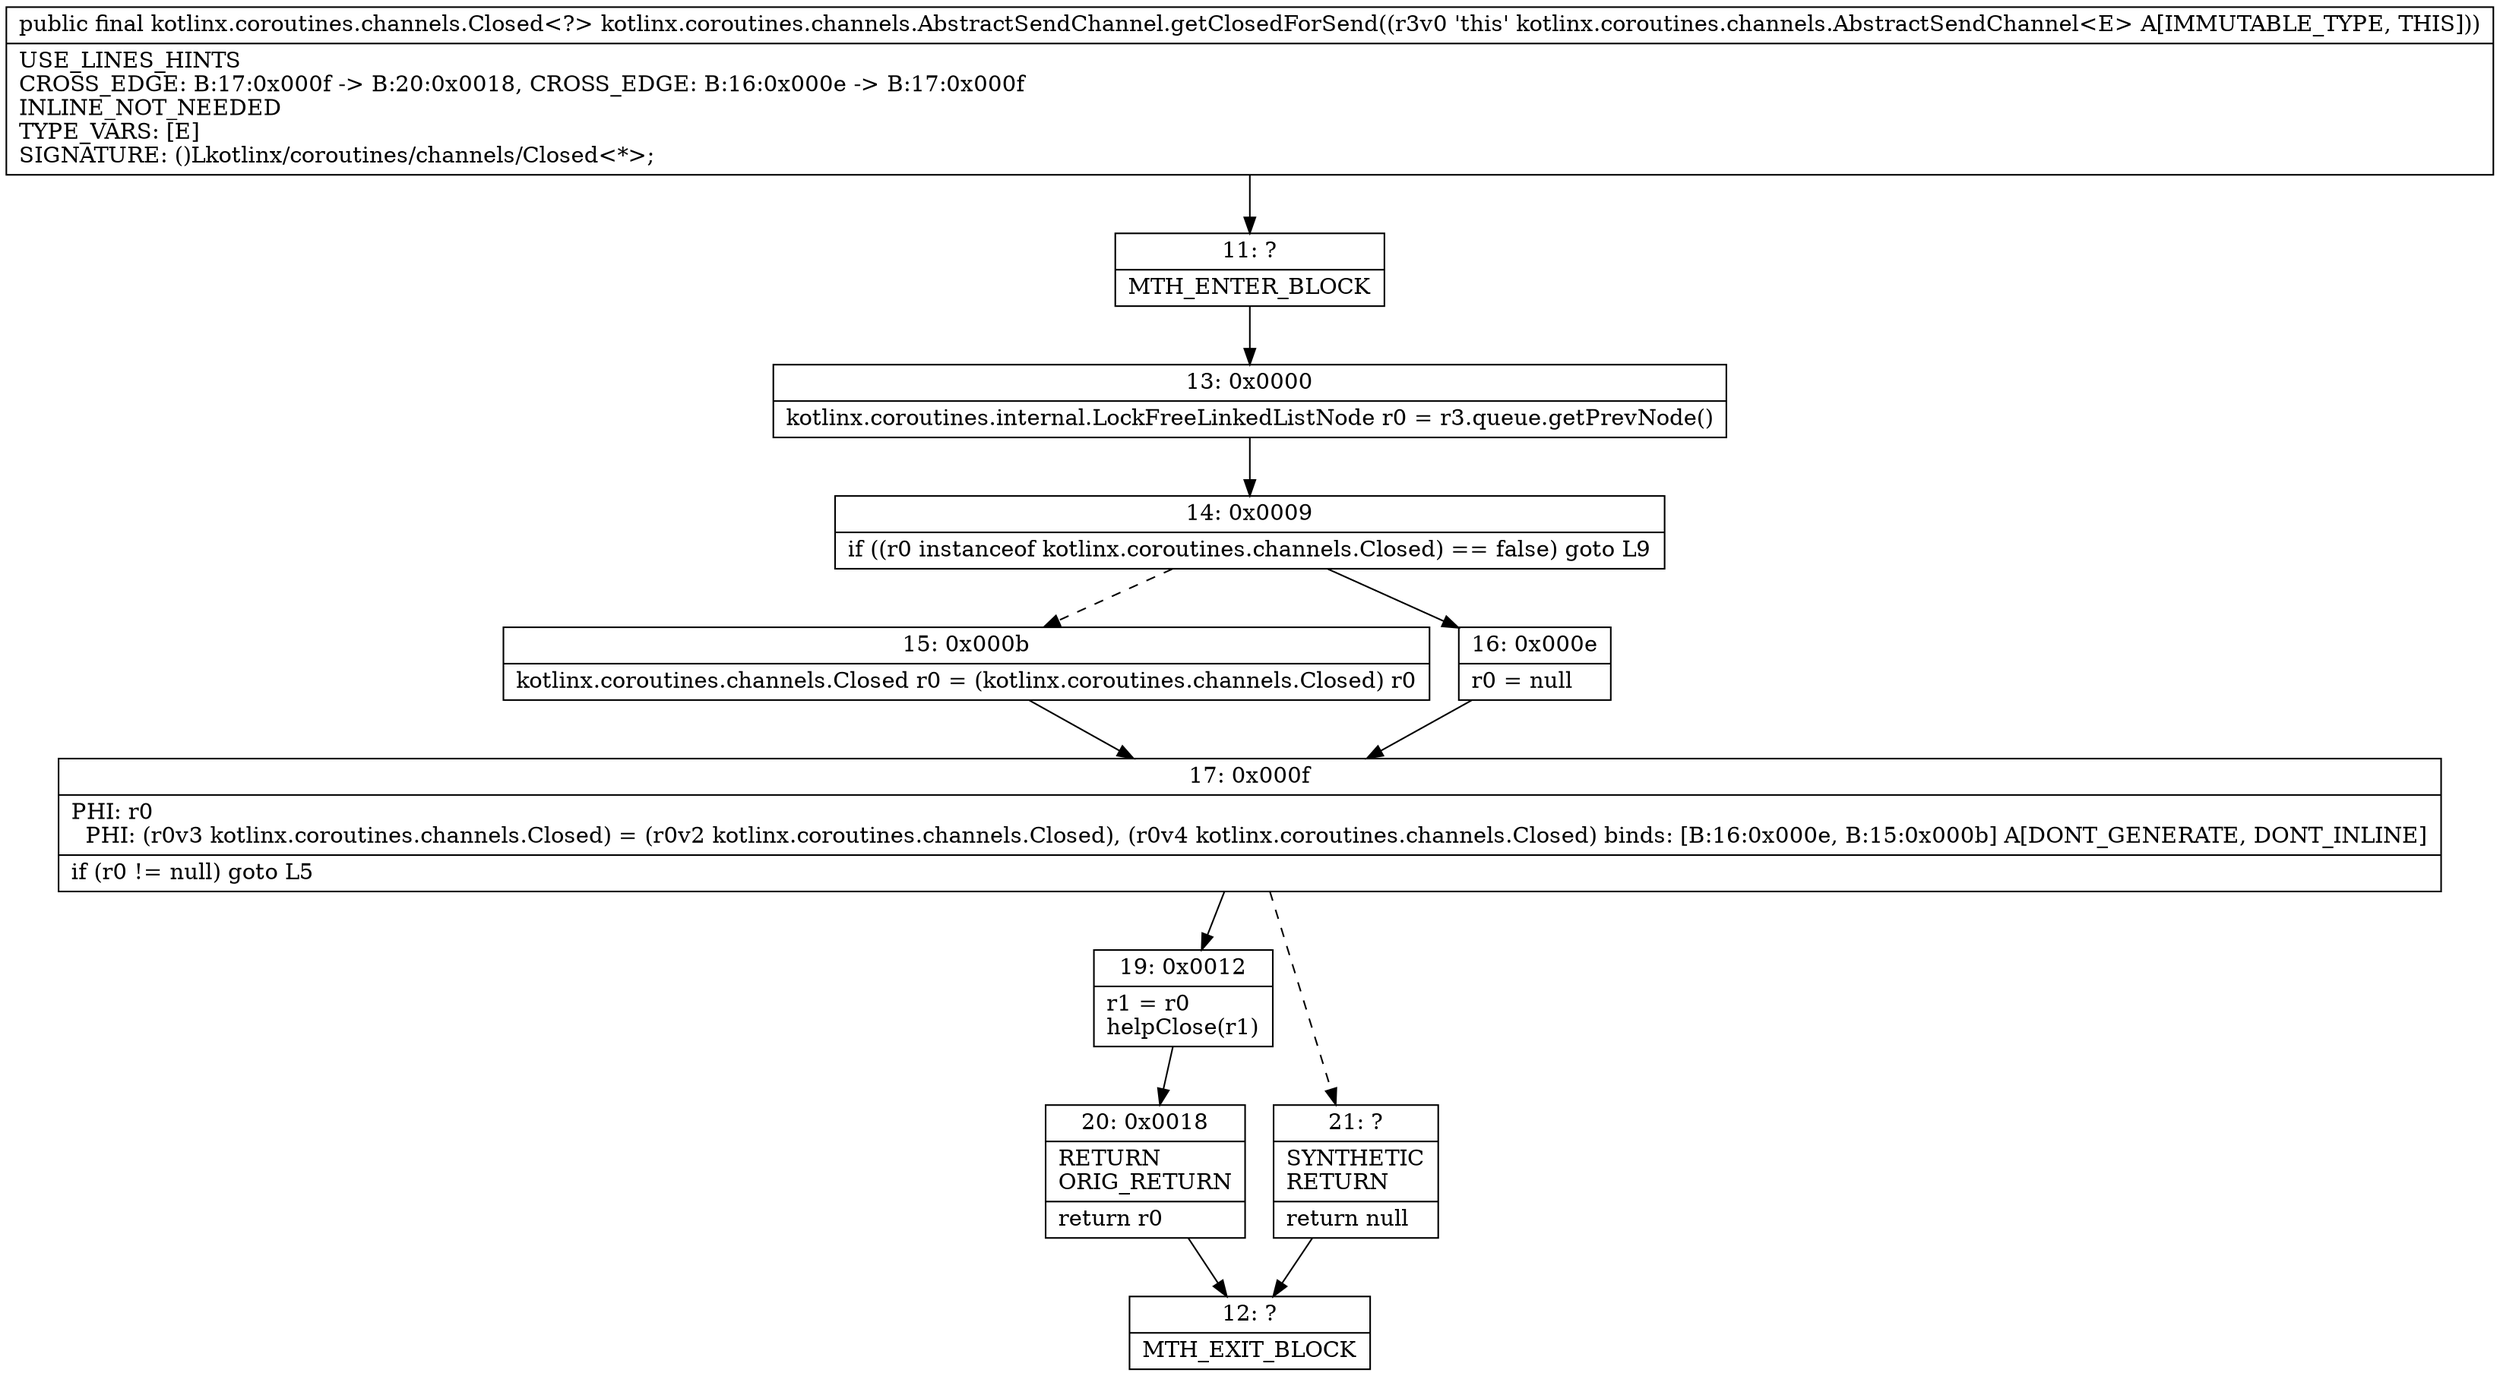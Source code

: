 digraph "CFG forkotlinx.coroutines.channels.AbstractSendChannel.getClosedForSend()Lkotlinx\/coroutines\/channels\/Closed;" {
Node_11 [shape=record,label="{11\:\ ?|MTH_ENTER_BLOCK\l}"];
Node_13 [shape=record,label="{13\:\ 0x0000|kotlinx.coroutines.internal.LockFreeLinkedListNode r0 = r3.queue.getPrevNode()\l}"];
Node_14 [shape=record,label="{14\:\ 0x0009|if ((r0 instanceof kotlinx.coroutines.channels.Closed) == false) goto L9\l}"];
Node_15 [shape=record,label="{15\:\ 0x000b|kotlinx.coroutines.channels.Closed r0 = (kotlinx.coroutines.channels.Closed) r0\l}"];
Node_17 [shape=record,label="{17\:\ 0x000f|PHI: r0 \l  PHI: (r0v3 kotlinx.coroutines.channels.Closed) = (r0v2 kotlinx.coroutines.channels.Closed), (r0v4 kotlinx.coroutines.channels.Closed) binds: [B:16:0x000e, B:15:0x000b] A[DONT_GENERATE, DONT_INLINE]\l|if (r0 != null) goto L5\l}"];
Node_19 [shape=record,label="{19\:\ 0x0012|r1 = r0\lhelpClose(r1)\l}"];
Node_20 [shape=record,label="{20\:\ 0x0018|RETURN\lORIG_RETURN\l|return r0\l}"];
Node_12 [shape=record,label="{12\:\ ?|MTH_EXIT_BLOCK\l}"];
Node_21 [shape=record,label="{21\:\ ?|SYNTHETIC\lRETURN\l|return null\l}"];
Node_16 [shape=record,label="{16\:\ 0x000e|r0 = null\l}"];
MethodNode[shape=record,label="{public final kotlinx.coroutines.channels.Closed\<?\> kotlinx.coroutines.channels.AbstractSendChannel.getClosedForSend((r3v0 'this' kotlinx.coroutines.channels.AbstractSendChannel\<E\> A[IMMUTABLE_TYPE, THIS]))  | USE_LINES_HINTS\lCROSS_EDGE: B:17:0x000f \-\> B:20:0x0018, CROSS_EDGE: B:16:0x000e \-\> B:17:0x000f\lINLINE_NOT_NEEDED\lTYPE_VARS: [E]\lSIGNATURE: ()Lkotlinx\/coroutines\/channels\/Closed\<*\>;\l}"];
MethodNode -> Node_11;Node_11 -> Node_13;
Node_13 -> Node_14;
Node_14 -> Node_15[style=dashed];
Node_14 -> Node_16;
Node_15 -> Node_17;
Node_17 -> Node_19;
Node_17 -> Node_21[style=dashed];
Node_19 -> Node_20;
Node_20 -> Node_12;
Node_21 -> Node_12;
Node_16 -> Node_17;
}

